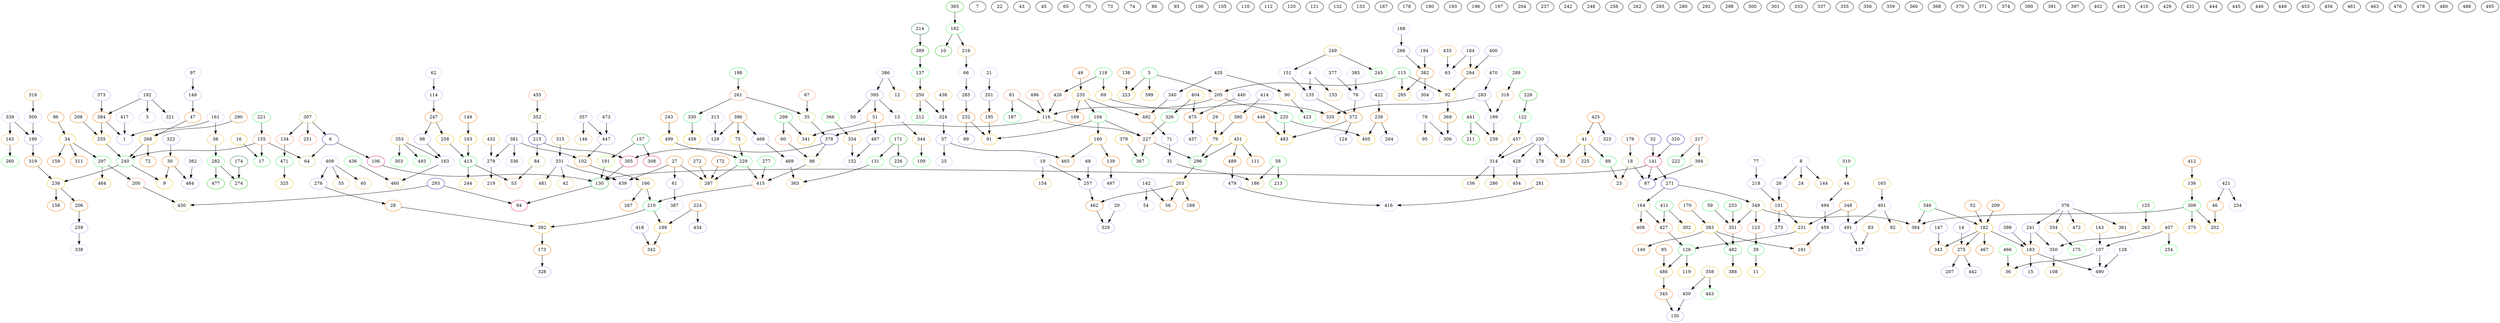 digraph sample {
191 [color="#a1fd17"];
130 [color="#00a12e"];
157 [color="#00a12e"];
106 [color="#e60073"];
305 [color="#e60073"];
94 [color="#e60073"];
141 [color="#e60073"];
308 [color="#e60073"];
6 [color="#2e17a1"];
215 [color="#2e17a1"];
378 [color="#2e17a1"];
293 [color="#2e17a1"];
87 [color="#2e17a1"];
320 [color="#2e17a1"];
32 [color="#2e17a1"];
271 [color="#2e17a1"];
64 [color="#b8cf5c"];
307 [color="#b8cf5c"];
352 [color="#b8cf5c"];
84 [color="#b8cf5c"];
86 [color="#b8cf5c"];
116 [color="#b8cf5c"];
35 [color="#b8cf5c"];
430 [color="#b8cf5c"];
394 [color="#b8cf5c"];
18 [color="#b8cf5c"];
164 [color="#b8cf5c"];
349 [color="#b8cf5c"];
155 [color="#fd8a5c"];
251 [color="#fd8a5c"];
134 [color="#fd8a5c"];
455 [color="#fd8a5c"];
53 [color="#fd8a5c"];
60 [color="#fd8a5c"];
415 [color="#fd8a5c"];
227 [color="#fd8a5c"];
205 [color="#fd8a5c"];
426 [color="#fd8a5c"];
81 [color="#fd8a5c"];
496 [color="#fd8a5c"];
261 [color="#fd8a5c"];
67 [color="#fd8a5c"];
200 [color="#fd8a5c"];
217 [color="#fd8a5c"];
23 [color="#fd8a5c"];
176 [color="#fd8a5c"];
427 [color="#fd8a5c"];
408 [color="#fd8a5c"];
351 [color="#fd8a5c"];
364 [color="#fd8a5c"];
123 [color="#fd8a5c"];
240 [color="#2ee65c"];
221 [color="#2ee65c"];
17 [color="#2ee65c"];
471 [color="#2ee65c"];
413 [color="#2ee65c"];
299 [color="#2ee65c"];
229 [color="#2ee65c"];
210 [color="#2ee65c"];
277 [color="#2ee65c"];
367 [color="#2ee65c"];
326 [color="#2ee65c"];
296 [color="#2ee65c"];
104 [color="#2ee65c"];
220 [color="#2ee65c"];
5 [color="#2ee65c"];
115 [color="#2ee65c"];
118 [color="#2ee65c"];
187 [color="#2ee65c"];
198 [color="#2ee65c"];
330 [color="#2ee65c"];
297 [color="#2ee65c"];
222 [color="#2ee65c"];
88 [color="#2ee65c"];
126 [color="#2ee65c"];
411 [color="#2ee65c"];
482 [color="#2ee65c"];
59 [color="#2ee65c"];
253 [color="#2ee65c"];
346 [color="#2ee65c"];
309 [color="#2ee65c"];
39 [color="#2ee65c"];
255 [color="#e6b800"];
268 [color="#e6b800"];
236 [color="#e6b800"];
9 [color="#e6b800"];
16 [color="#e6b800"];
325 [color="#e6b800"];
244 [color="#e6b800"];
258 [color="#e6b800"];
103 [color="#e6b800"];
341 [color="#e6b800"];
287 [color="#e6b800"];
75 [color="#e6b800"];
499 [color="#e6b800"];
166 [color="#e6b800"];
392 [color="#e6b800"];
189 [color="#e6b800"];
379 [color="#e6b800"];
404 [color="#e6b800"];
79 [color="#e6b800"];
203 [color="#e6b800"];
451 [color="#e6b800"];
160 [color="#e6b800"];
91 [color="#e6b800"];
235 [color="#e6b800"];
483 [color="#e6b800"];
405 [color="#e6b800"];
223 [color="#e6b800"];
399 [color="#e6b800"];
295 [color="#e6b800"];
92 [color="#e6b800"];
69 [color="#e6b800"];
458 [color="#e6b800"];
34 [color="#e6b800"];
464 [color="#e6b800"];
41 [color="#e6b800"];
486 [color="#e6b800"];
231 [color="#e6b800"];
119 [color="#e6b800"];
302 [color="#e6b800"];
383 [color="#e6b800"];
388 [color="#e6b800"];
182 [color="#e6b800"];
375 [color="#e6b800"];
136 [color="#e6b800"];
202 [color="#e6b800"];
11 [color="#e6b800"];
384 [color="#e67300"];
208 [color="#e67300"];
47 [color="#e67300"];
290 [color="#e67300"];
72 [color="#e67300"];
319 [color="#e67300"];
158 [color="#e67300"];
206 [color="#e67300"];
30 [color="#e67300"];
247 [color="#e67300"];
149 [color="#e67300"];
51 [color="#e67300"];
172 [color="#e67300"];
272 [color="#e67300"];
27 [color="#e67300"];
396 [color="#e67300"];
243 [color="#e67300"];
102 [color="#e67300"];
267 [color="#e67300"];
28 [color="#e67300"];
173 [color="#e67300"];
224 [color="#e67300"];
342 [color="#e67300"];
475 [color="#e67300"];
380 [color="#e67300"];
29 [color="#e67300"];
462 [color="#e67300"];
56 [color="#e67300"];
188 [color="#e67300"];
111 [color="#e67300"];
489 [color="#e67300"];
465 [color="#e67300"];
139 [color="#e67300"];
232 [color="#e67300"];
195 [color="#e67300"];
492 [color="#e67300"];
169 [color="#e67300"];
49 [color="#e67300"];
372 [color="#e67300"];
448 [color="#e67300"];
238 [color="#e67300"];
138 [color="#e67300"];
382 [color="#e67300"];
294 [color="#e67300"];
369 [color="#e67300"];
335 [color="#e67300"];
159 [color="#e67300"];
96 [color="#e67300"];
311 [color="#e67300"];
225 [color="#e67300"];
33 [color="#e67300"];
425 [color="#e67300"];
85 [color="#e67300"];
345 [color="#e67300"];
101 [color="#e67300"];
348 [color="#e67300"];
170 [color="#e67300"];
140 [color="#e67300"];
181 [color="#e67300"];
467 [color="#e67300"];
209 [color="#e67300"];
343 [color="#e67300"];
275 [color="#e67300"];
183 [color="#e67300"];
52 [color="#e67300"];
412 [color="#e67300"];
46 [color="#e67300"];
1 [color="#b88ae6"];
192 [color="#b88ae6"];
373 [color="#b88ae6"];
148 [color="#b88ae6"];
190 [color="#b88ae6"];
259 [color="#b88ae6"];
322 [color="#b88ae6"];
484 [color="#b88ae6"];
114 [color="#b88ae6"];
98 [color="#b88ae6"];
487 [color="#b88ae6"];
395 [color="#b88ae6"];
61 [color="#b88ae6"];
439 [color="#b88ae6"];
129 [color="#b88ae6"];
468 [color="#b88ae6"];
447 [color="#b88ae6"];
381 [color="#b88ae6"];
276 [color="#b88ae6"];
328 [color="#b88ae6"];
434 [color="#b88ae6"];
418 [color="#b88ae6"];
440 [color="#b88ae6"];
437 [color="#b88ae6"];
414 [color="#b88ae6"];
257 [color="#b88ae6"];
329 [color="#b88ae6"];
142 [color="#b88ae6"];
479 [color="#b88ae6"];
57 [color="#b88ae6"];
497 [color="#b88ae6"];
89 [color="#b88ae6"];
285 [color="#b88ae6"];
201 [color="#b88ae6"];
340 [color="#b88ae6"];
71 [color="#b88ae6"];
135 [color="#b88ae6"];
76 [color="#b88ae6"];
124 [color="#b88ae6"];
264 [color="#b88ae6"];
422 [color="#b88ae6"];
194 [color="#b88ae6"];
304 [color="#b88ae6"];
266 [color="#b88ae6"];
400 [color="#b88ae6"];
184 [color="#b88ae6"];
306 [color="#b88ae6"];
283 [color="#b88ae6"];
230 [color="#b88ae6"];
323 [color="#b88ae6"];
150 [color="#b88ae6"];
273 [color="#b88ae6"];
26 [color="#b88ae6"];
218 [color="#b88ae6"];
491 [color="#b88ae6"];
459 [color="#b88ae6"];
147 [color="#b88ae6"];
207 [color="#b88ae6"];
14 [color="#b88ae6"];
442 [color="#b88ae6"];
490 [color="#b88ae6"];
15 [color="#b88ae6"];
398 [color="#b88ae6"];
241 [color="#b88ae6"];
421 [color="#b88ae6"];
161 [color="#cfb8fd"];
417 [color="#cfb8fd"];
321 [color="#cfb8fd"];
3 [color="#cfb8fd"];
97 [color="#cfb8fd"];
339 [color="#cfb8fd"];
500 [color="#cfb8fd"];
338 [color="#cfb8fd"];
362 [color="#cfb8fd"];
62 [color="#cfb8fd"];
163 [color="#cfb8fd"];
152 [color="#cfb8fd"];
386 [color="#cfb8fd"];
13 [color="#cfb8fd"];
50 [color="#cfb8fd"];
387 [color="#cfb8fd"];
331 [color="#cfb8fd"];
313 [color="#cfb8fd"];
469 [color="#cfb8fd"];
357 [color="#cfb8fd"];
473 [color="#cfb8fd"];
336 [color="#cfb8fd"];
279 [color="#cfb8fd"];
409 [color="#cfb8fd"];
68 [color="#cfb8fd"];
19 [color="#cfb8fd"];
20 [color="#cfb8fd"];
54 [color="#cfb8fd"];
416 [color="#cfb8fd"];
324 [color="#cfb8fd"];
25 [color="#cfb8fd"];
66 [color="#cfb8fd"];
21 [color="#cfb8fd"];
435 [color="#cfb8fd"];
31 [color="#cfb8fd"];
151 [color="#cfb8fd"];
4 [color="#cfb8fd"];
385 [color="#cfb8fd"];
377 [color="#cfb8fd"];
168 [color="#cfb8fd"];
63 [color="#cfb8fd"];
78 [color="#cfb8fd"];
470 [color="#cfb8fd"];
199 [color="#cfb8fd"];
278 [color="#cfb8fd"];
314 [color="#cfb8fd"];
428 [color="#cfb8fd"];
450 [color="#cfb8fd"];
8 [color="#cfb8fd"];
77 [color="#cfb8fd"];
401 [color="#cfb8fd"];
127 [color="#cfb8fd"];
494 [color="#cfb8fd"];
107 [color="#cfb8fd"];
128 [color="#cfb8fd"];
376 [color="#cfb8fd"];
350 [color="#cfb8fd"];
234 [color="#cfb8fd"];
38 [color="#e6b845"];
145 [color="#e6b845"];
316 [color="#e6b845"];
460 [color="#e6b845"];
353 [color="#e6b845"];
334 [color="#e6b845"];
12 [color="#e6b845"];
344 [color="#e6b845"];
481 [color="#e6b845"];
42 [color="#e6b845"];
315 [color="#e6b845"];
363 [color="#e6b845"];
146 [color="#e6b845"];
219 [color="#e6b845"];
432 [color="#e6b845"];
40 [color="#e6b845"];
55 [color="#e6b845"];
154 [color="#e6b845"];
281 [color="#e6b845"];
250 [color="#e6b845"];
438 [color="#e6b845"];
216 [color="#e6b845"];
90 [color="#e6b845"];
186 [color="#e6b845"];
249 [color="#e6b845"];
153 [color="#e6b845"];
433 [color="#e6b845"];
95 [color="#e6b845"];
239 [color="#e6b845"];
318 [color="#e6b845"];
286 [color="#e6b845"];
156 [color="#e6b845"];
457 [color="#e6b845"];
454 [color="#e6b845"];
358 [color="#e6b845"];
24 [color="#e6b845"];
144 [color="#e6b845"];
82 [color="#e6b845"];
165 [color="#e6b845"];
83 [color="#e6b845"];
44 [color="#e6b845"];
36 [color="#e6b845"];
407 [color="#e6b845"];
143 [color="#e6b845"];
354 [color="#e6b845"];
472 [color="#e6b845"];
361 [color="#e6b845"];
108 [color="#e6b845"];
263 [color="#e6b845"];
282 [color="#45fd5c"];
260 [color="#45fd5c"];
436 [color="#45fd5c"];
493 [color="#45fd5c"];
303 [color="#45fd5c"];
366 [color="#45fd5c"];
109 [color="#45fd5c"];
131 [color="#45fd5c"];
212 [color="#45fd5c"];
137 [color="#45fd5c"];
162 [color="#45fd5c"];
423 [color="#45fd5c"];
58 [color="#45fd5c"];
245 [color="#45fd5c"];
441 [color="#45fd5c"];
288 [color="#45fd5c"];
122 [color="#45fd5c"];
443 [color="#45fd5c"];
310 [color="#45fd5c"];
466 [color="#45fd5c"];
254 [color="#45fd5c"];
175 [color="#45fd5c"];
125 [color="#45fd5c"];
274 [color="#17b800"];
477 [color="#17b800"];
171 [color="#17b800"];
389 [color="#17b800"];
365 [color="#17b800"];
10 [color="#17b800"];
213 [color="#17b800"];
211 [color="#17b800"];
228 [color="#17b800"];
174 [color="#17732e"];
226 [color="#17732e"];
214 [color="#17732e"];
125 -> 263[color="black"];
279 -> 219[color="black"];
381 -> 336[color="black"];
227 -> 367[color="black"];
116 -> 227[color="black"];
379 -> 367[color="black"];
194 -> 382[color="black"];
425 -> 323[color="black"];
182 -> 467[color="black"];
413 -> 244[color="black"];
383 -> 482[color="black"];
44 -> 494[color="black"];
62 -> 114[color="black"];
139 -> 497[color="black"];
148 -> 47[color="black"];
469 -> 363[color="black"];
220 -> 483[color="black"];
331 -> 481[color="black"];
183 -> 490[color="black"];
217 -> 394[color="black"];
166 -> 210[color="black"];
47 -> 268[color="black"];
389 -> 137[color="black"];
71 -> 31[color="black"];
138 -> 223[color="black"];
84 -> 53[color="black"];
155 -> 240[color="black"];
209 -> 182[color="black"];
163 -> 460[color="black"];
101 -> 273[color="black"];
20 -> 329[color="black"];
115 -> 295[color="black"];
282 -> 274[color="black"];
8 -> 24[color="black"];
205 -> 220[color="black"];
384 -> 255[color="black"];
353 -> 493[color="black"];
102 -> 166[color="black"];
376 -> 241[color="black"];
229 -> 287[color="black"];
141 -> 87[color="black"];
46 -> 202[color="black"];
235 -> 492[color="black"];
259 -> 338[color="black"];
210 -> 392[color="black"];
208 -> 255[color="black"];
123 -> 39[color="black"];
376 -> 354[color="black"];
320 -> 141[color="black"];
414 -> 380[color="black"];
38 -> 282[color="black"];
411 -> 302[color="black"];
299 -> 60[color="black"];
340 -> 492[color="black"];
276 -> 28[color="black"];
386 -> 395[color="black"];
314 -> 286[color="black"];
182 -> 343[color="black"];
258 -> 413[color="black"];
275 -> 207[color="black"];
182 -> 275[color="black"];
433 -> 63[color="black"];
376 -> 472[color="black"];
199 -> 239[color="black"];
6 -> 64[color="black"];
8 -> 144[color="black"];
427 -> 126[color="black"];
319 -> 236[color="black"];
494 -> 459[color="black"];
339 -> 190[color="black"];
314 -> 156[color="black"];
255 -> 240[color="black"];
309 -> 375[color="black"];
174 -> 274[color="black"];
459 -> 181[color="black"];
5 -> 205[color="black"];
107 -> 490[color="black"];
217 -> 222[color="black"];
224 -> 434[color="black"];
396 -> 75[color="black"];
250 -> 324[color="black"];
142 -> 56[color="black"];
205 -> 116[color="black"];
104 -> 160[color="black"];
331 -> 439[color="black"];
34 -> 159[color="black"];
384 -> 1[color="black"];
136 -> 309[color="black"];
215 -> 305[color="black"];
135 -> 372[color="black"];
106 -> 130[color="black"];
128 -> 490[color="black"];
21 -> 201[color="black"];
18 -> 23[color="black"];
51 -> 341[color="black"];
191 -> 130[color="black"];
118 -> 69[color="black"];
409 -> 40[color="black"];
201 -> 195[color="black"];
168 -> 266[color="black"];
470 -> 283[color="black"];
183 -> 15[color="black"];
268 -> 240[color="black"];
351 -> 482[color="black"];
282 -> 477[color="black"];
401 -> 82[color="black"];
5 -> 223[color="black"];
357 -> 447[color="black"];
250 -> 212[color="black"];
161 -> 1[color="black"];
122 -> 457[color="black"];
182 -> 183[color="black"];
471 -> 325[color="black"];
173 -> 328[color="black"];
52 -> 182[color="black"];
166 -> 267[color="black"];
401 -> 491[color="black"];
160 -> 465[color="black"];
326 -> 227[color="black"];
198 -> 261[color="black"];
492 -> 71[color="black"];
229 -> 415[color="black"];
203 -> 462[color="black"];
68 -> 257[color="black"];
432 -> 279[color="black"];
16 -> 17[color="black"];
378 -> 86[color="black"];
77 -> 218[color="black"];
107 -> 36[color="black"];
344 -> 109[color="black"];
172 -> 287[color="black"];
349 -> 351[color="black"];
395 -> 13[color="black"];
358 -> 450[color="black"];
324 -> 57[color="black"];
283 -> 335[color="black"];
261 -> 35[color="black"];
79 -> 296[color="black"];
440 -> 475[color="black"];
41 -> 225[color="black"];
330 -> 458[color="black"];
103 -> 413[color="black"];
365 -> 162[color="black"];
57 -> 25[color="black"];
162 -> 216[color="black"];
164 -> 427[color="black"];
34 -> 297[color="black"];
137 -> 250[color="black"];
396 -> 129[color="black"];
145 -> 260[color="black"];
345 -> 150[color="black"];
382 -> 295[color="black"];
385 -> 76[color="black"];
165 -> 401[color="black"];
228 -> 122[color="black"];
362 -> 484[color="black"];
131 -> 363[color="black"];
59 -> 351[color="black"];
455 -> 352[color="black"];
14 -> 275[color="black"];
417 -> 1[color="black"];
281 -> 416[color="black"];
116 -> 378[color="black"];
339 -> 145[color="black"];
6 -> 106[color="black"];
305 -> 130[color="black"];
447 -> 102[color="black"];
155 -> 64[color="black"];
489 -> 479[color="black"];
411 -> 427[color="black"];
203 -> 56[color="black"];
61 -> 387[color="black"];
322 -> 30[color="black"];
394 -> 87[color="black"];
28 -> 392[color="black"];
407 -> 107[color="black"];
232 -> 91[color="black"];
331 -> 42[color="black"];
75 -> 229[color="black"];
170 -> 383[color="black"];
272 -> 287[color="black"];
290 -> 268[color="black"];
297 -> 464[color="black"];
27 -> 61[color="black"];
313 -> 129[color="black"];
238 -> 264[color="black"];
457 -> 314[color="black"];
227 -> 296[color="black"];
435 -> 340[color="black"];
376 -> 361[color="black"];
473 -> 447[color="black"];
236 -> 158[color="black"];
221 -> 155[color="black"];
161 -> 38[color="black"];
151 -> 135[color="black"];
315 -> 331[color="black"];
230 -> 278[color="black"];
232 -> 89[color="black"];
288 -> 318[color="black"];
357 -> 146[color="black"];
78 -> 95[color="black"];
422 -> 238[color="black"];
26 -> 101[color="black"];
41 -> 88[color="black"];
404 -> 326[color="black"];
206 -> 259[color="black"];
426 -> 116[color="black"];
35 -> 378[color="black"];
238 -> 405[color="black"];
372 -> 483[color="black"];
88 -> 23[color="black"];
354 -> 175[color="black"];
76 -> 372[color="black"];
51 -> 487[color="black"];
381 -> 102[color="black"];
247 -> 258[color="black"];
81 -> 116[color="black"];
318 -> 199[color="black"];
57 -> 465[color="black"];
409 -> 276[color="black"];
349 -> 364[color="black"];
293 -> 430[color="black"];
395 -> 50[color="black"];
296 -> 203[color="black"];
235 -> 169[color="black"];
396 -> 468[color="black"];
83 -> 127[color="black"];
104 -> 227[color="black"];
451 -> 111[color="black"];
192 -> 321[color="black"];
85 -> 486[color="black"];
31 -> 186[color="black"];
382 -> 304[color="black"];
299 -> 341[color="black"];
13 -> 344[color="black"];
176 -> 18[color="black"];
241 -> 350[color="black"];
346 -> 182[color="black"];
32 -> 141[color="black"];
386 -> 12[color="black"];
307 -> 6[color="black"];
101 -> 231[color="black"];
475 -> 437[color="black"];
97 -> 148[color="black"];
58 -> 186[color="black"];
482 -> 388[color="black"];
78 -> 306[color="black"];
268 -> 72[color="black"];
257 -> 462[color="black"];
293 -> 94[color="black"];
348 -> 491[color="black"];
96 -> 34[color="black"];
253 -> 351[color="black"];
400 -> 294[color="black"];
413 -> 53[color="black"];
496 -> 116[color="black"];
98 -> 163[color="black"];
395 -> 51[color="black"];
294 -> 92[color="black"];
316 -> 500[color="black"];
203 -> 188[color="black"];
67 -> 35[color="black"];
115 -> 92[color="black"];
249 -> 151[color="black"];
380 -> 79[color="black"];
349 -> 123[color="black"];
398 -> 183[color="black"];
224 -> 189[color="black"];
60 -> 86[color="black"];
378 -> 305[color="black"];
366 -> 334[color="black"];
285 -> 232[color="black"];
412 -> 136[color="black"];
195 -> 91[color="black"];
69 -> 335[color="black"];
130 -> 94[color="black"];
19 -> 257[color="black"];
310 -> 44[color="black"];
462 -> 329[color="black"];
192 -> 384[color="black"];
230 -> 33[color="black"];
104 -> 91[color="black"];
297 -> 200[color="black"];
500 -> 190[color="black"];
214 -> 389[color="black"];
348 -> 231[color="black"];
372 -> 124[color="black"];
190 -> 319[color="black"];
358 -> 443[color="black"];
126 -> 486[color="black"];
160 -> 139[color="black"];
499 -> 229[color="black"];
487 -> 152[color="black"];
171 -> 226[color="black"];
409 -> 55[color="black"];
261 -> 330[color="black"];
141 -> 130[color="black"];
243 -> 499[color="black"];
149 -> 103[color="black"];
8 -> 26[color="black"];
90 -> 423[color="black"];
230 -> 314[color="black"];
241 -> 183[color="black"];
377 -> 76[color="black"];
307 -> 251[color="black"];
373 -> 384[color="black"];
114 -> 247[color="black"];
466 -> 36[color="black"];
350 -> 108[color="black"];
383 -> 140[color="black"];
171 -> 131[color="black"];
184 -> 63[color="black"];
346 -> 364[color="black"];
92 -> 369[color="black"];
236 -> 206[color="black"];
309 -> 364[color="black"];
392 -> 173[color="black"];
334 -> 152[color="black"];
491 -> 127[color="black"];
369 -> 306[color="black"];
157 -> 191[color="black"];
231 -> 126[color="black"];
421 -> 234[color="black"];
218 -> 101[color="black"];
441 -> 211[color="black"];
428 -> 454[color="black"];
162 -> 10[color="black"];
436 -> 460[color="black"];
352 -> 215[color="black"];
468 -> 469[color="black"];
381 -> 279[color="black"];
415 -> 210[color="black"];
275 -> 442[color="black"];
220 -> 405[color="black"];
448 -> 483[color="black"];
157 -> 308[color="black"];
143 -> 107[color="black"];
41 -> 33[color="black"];
266 -> 382[color="black"];
200 -> 430[color="black"];
353 -> 163[color="black"];
189 -> 342[color="black"];
30 -> 484[color="black"];
438 -> 324[color="black"];
29 -> 79[color="black"];
155 -> 17[color="black"];
407 -> 254[color="black"];
309 -> 202[color="black"];
81 -> 187[color="black"];
142 -> 54[color="black"];
216 -> 66[color="black"];
230 -> 428[color="black"];
18 -> 87[color="black"];
86 -> 415[color="black"];
141 -> 271[color="black"];
247 -> 98[color="black"];
277 -> 415[color="black"];
34 -> 311[color="black"];
164 -> 408[color="black"];
184 -> 294[color="black"];
27 -> 287[color="black"];
115 -> 205[color="black"];
271 -> 164[color="black"];
450 -> 150[color="black"];
263 -> 350[color="black"];
49 -> 235[color="black"];
435 -> 90[color="black"];
421 -> 46[color="black"];
30 -> 9[color="black"];
4 -> 135[color="black"];
271 -> 349[color="black"];
66 -> 285[color="black"];
451 -> 296[color="black"];
249 -> 245[color="black"];
479 -> 416[color="black"];
486 -> 345[color="black"];
27 -> 439[color="black"];
134 -> 471[color="black"];
441 -> 239[color="black"];
39 -> 11[color="black"];
19 -> 154[color="black"];
283 -> 199[color="black"];
147 -> 343[color="black"];
404 -> 475[color="black"];
383 -> 181[color="black"];
240 -> 236[color="black"];
58 -> 213[color="black"];
192 -> 3[color="black"];
4 -> 153[color="black"];
240 -> 9[color="black"];
210 -> 189[color="black"];
418 -> 342[color="black"];
235 -> 104[color="black"];
307 -> 134[color="black"];
353 -> 303[color="black"];
451 -> 489[color="black"];
118 -> 426[color="black"];
5 -> 399[color="black"];
215 -> 84[color="black"];
425 -> 41[color="black"];
126 -> 119[color="black"];
7[color="black"];
22[color="black"];
43[color="black"];
45[color="black"];
65[color="black"];
70[color="black"];
73[color="black"];
74[color="black"];
80[color="black"];
93[color="black"];
100[color="black"];
105[color="black"];
110[color="black"];
112[color="black"];
120[color="black"];
121[color="black"];
132[color="black"];
133[color="black"];
167[color="black"];
178[color="black"];
180[color="black"];
193[color="black"];
196[color="black"];
197[color="black"];
204[color="black"];
237[color="black"];
242[color="black"];
248[color="black"];
256[color="black"];
262[color="black"];
265[color="black"];
280[color="black"];
292[color="black"];
298[color="black"];
300[color="black"];
301[color="black"];
333[color="black"];
337[color="black"];
355[color="black"];
356[color="black"];
359[color="black"];
360[color="black"];
368[color="black"];
370[color="black"];
371[color="black"];
374[color="black"];
390[color="black"];
391[color="black"];
397[color="black"];
402[color="black"];
403[color="black"];
410[color="black"];
429[color="black"];
431[color="black"];
444[color="black"];
445[color="black"];
446[color="black"];
449[color="black"];
453[color="black"];
456[color="black"];
461[color="black"];
463[color="black"];
476[color="black"];
478[color="black"];
480[color="black"];
488[color="black"];
495[color="black"];
}